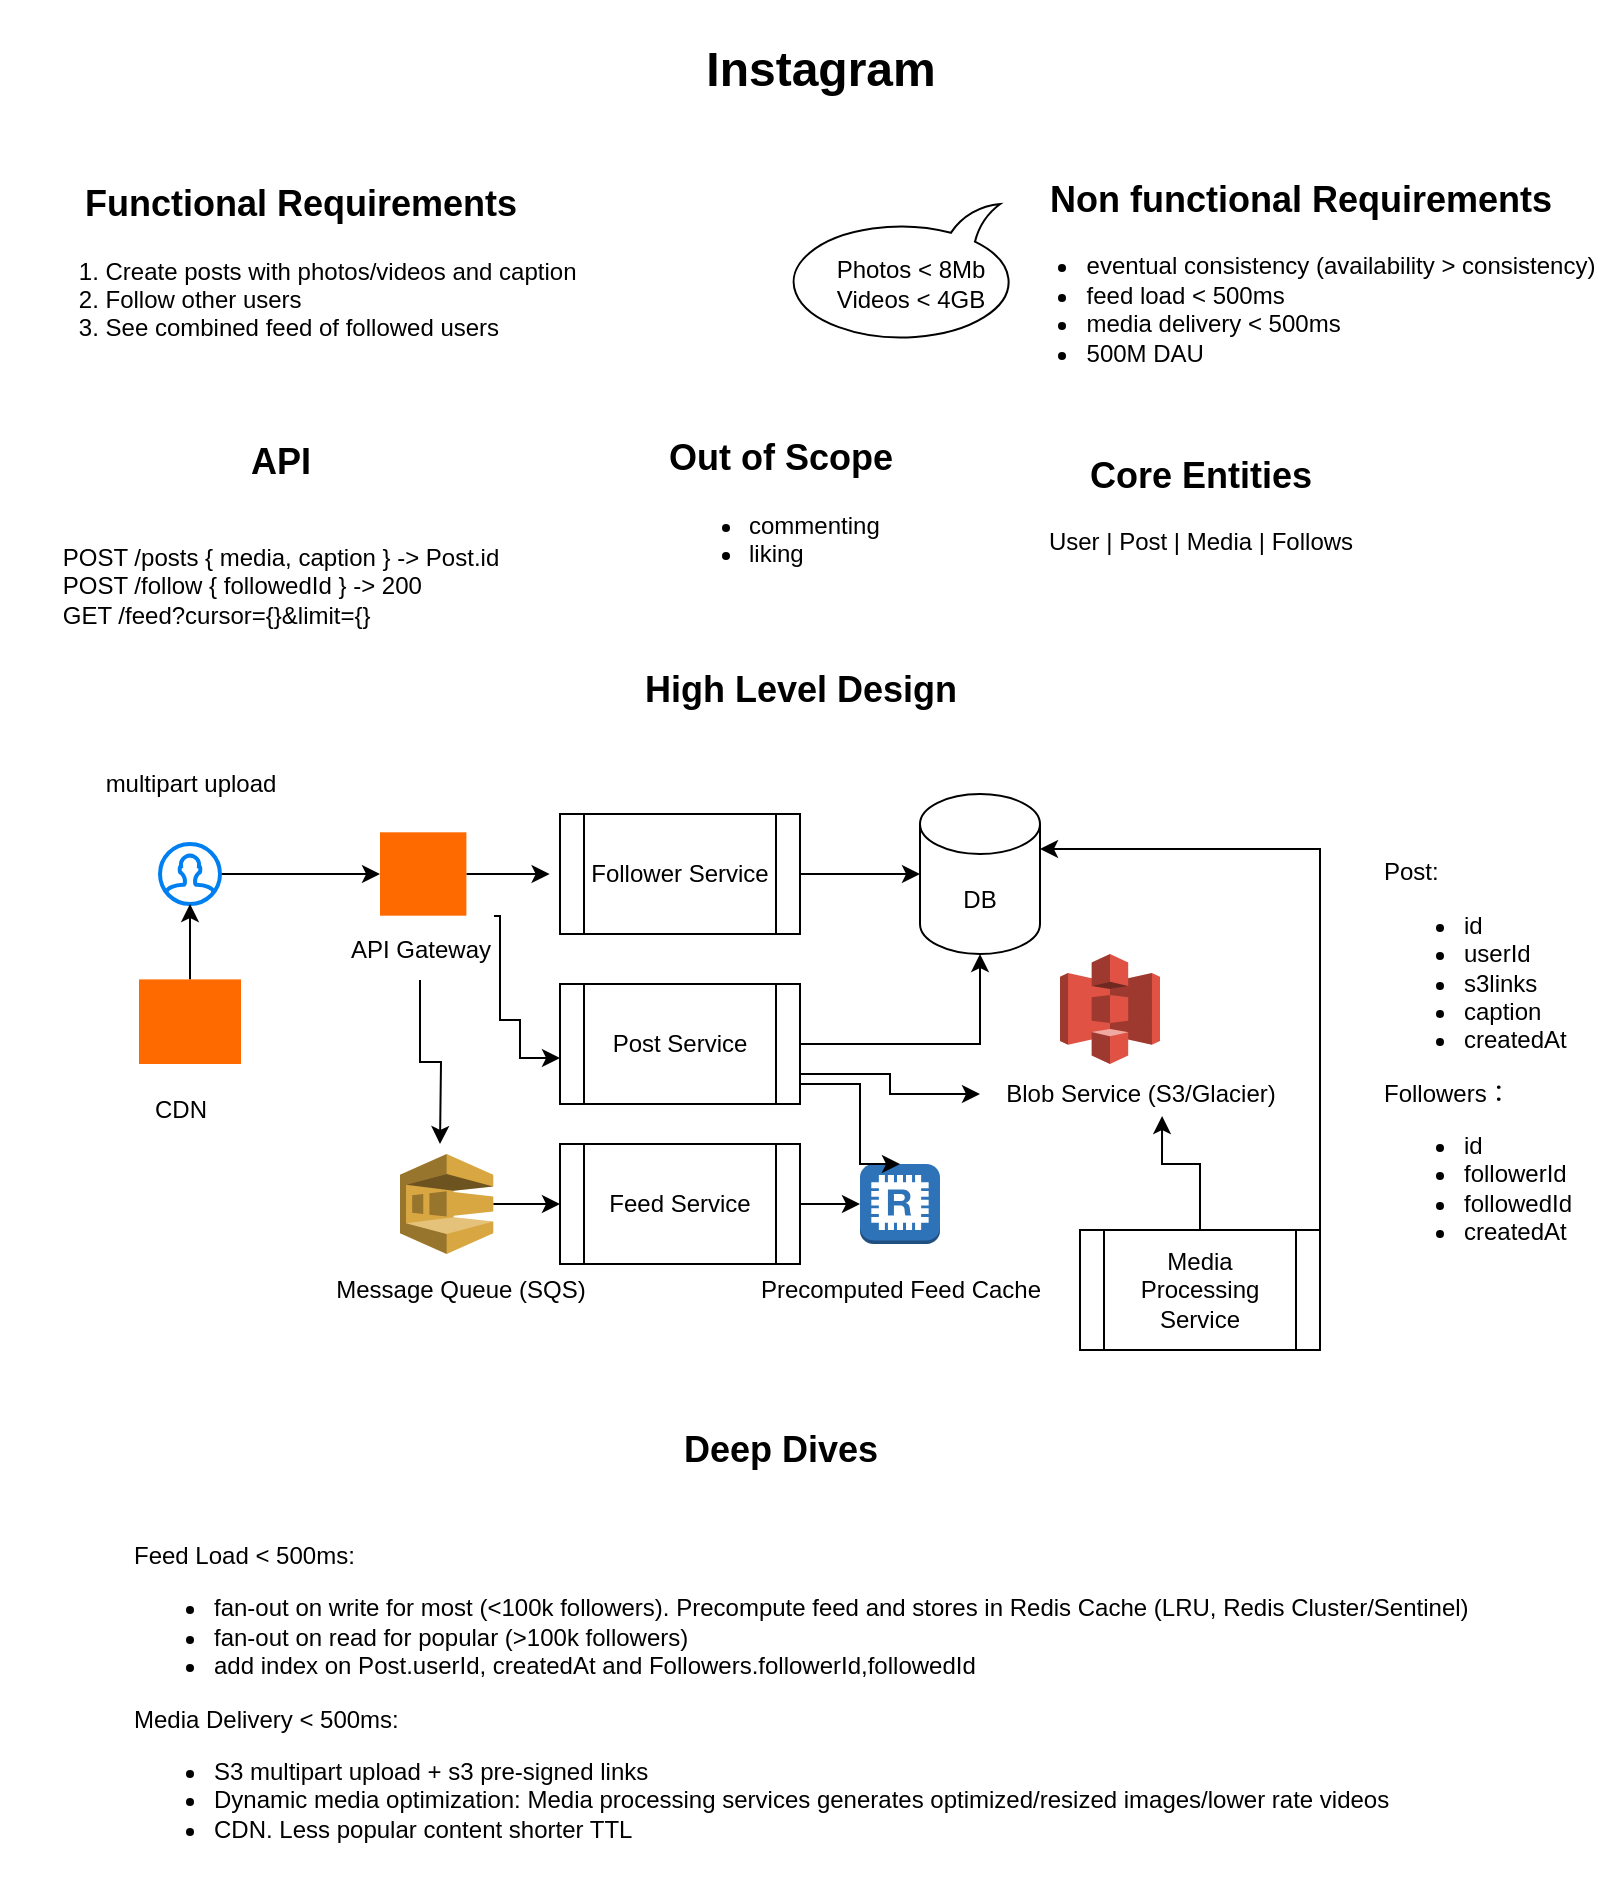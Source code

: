 <mxfile version="27.0.3">
  <diagram name="Page-1" id="vdNY1qTGFPdmF7neDUim">
    <mxGraphModel dx="1205" dy="1884" grid="1" gridSize="10" guides="1" tooltips="1" connect="1" arrows="1" fold="1" page="1" pageScale="1" pageWidth="850" pageHeight="1100" math="0" shadow="0">
      <root>
        <mxCell id="0" />
        <mxCell id="1" parent="0" />
        <mxCell id="jyxcvMULES4GOVXY8YTx-1" value="&lt;h1&gt;Instagram&lt;/h1&gt;" style="text;html=1;align=center;verticalAlign=middle;resizable=0;points=[];autosize=1;strokeColor=none;fillColor=none;" vertex="1" parent="1">
          <mxGeometry x="360" y="-2" width="140" height="70" as="geometry" />
        </mxCell>
        <mxCell id="jyxcvMULES4GOVXY8YTx-2" value="&lt;h2&gt;Functional Requirements&lt;/h2&gt;&lt;div&gt;&lt;ol&gt;&lt;li style=&quot;text-align: left;&quot;&gt;Create posts with photos/videos and caption&lt;/li&gt;&lt;li style=&quot;text-align: left;&quot;&gt;Follow other users&lt;/li&gt;&lt;li style=&quot;text-align: left;&quot;&gt;See combined feed of followed users&lt;/li&gt;&lt;/ol&gt;&lt;/div&gt;" style="text;html=1;align=center;verticalAlign=middle;resizable=0;points=[];autosize=1;strokeColor=none;fillColor=none;" vertex="1" parent="1">
          <mxGeometry x="20" y="68" width="300" height="120" as="geometry" />
        </mxCell>
        <mxCell id="jyxcvMULES4GOVXY8YTx-3" value="&lt;h2&gt;Out of Scope&lt;/h2&gt;&lt;div&gt;&lt;ul&gt;&lt;li style=&quot;text-align: left;&quot;&gt;commenting&lt;/li&gt;&lt;li style=&quot;text-align: left;&quot;&gt;liking&lt;/li&gt;&lt;/ul&gt;&lt;/div&gt;" style="text;html=1;align=center;verticalAlign=middle;resizable=0;points=[];autosize=1;strokeColor=none;fillColor=none;" vertex="1" parent="1">
          <mxGeometry x="340" y="193" width="140" height="110" as="geometry" />
        </mxCell>
        <mxCell id="jyxcvMULES4GOVXY8YTx-4" value="&lt;h2&gt;Non functional Requirements&lt;/h2&gt;&lt;div&gt;&lt;ul&gt;&lt;li style=&quot;text-align: left;&quot;&gt;eventual consistency (availability &amp;gt; consistency)&lt;/li&gt;&lt;li style=&quot;text-align: left;&quot;&gt;feed load &amp;lt; 500ms&lt;/li&gt;&lt;li style=&quot;text-align: left;&quot;&gt;media delivery &amp;lt; 500ms&lt;/li&gt;&lt;li style=&quot;text-align: left;&quot;&gt;500M DAU&lt;/li&gt;&lt;/ul&gt;&lt;/div&gt;" style="text;html=1;align=center;verticalAlign=middle;resizable=0;points=[];autosize=1;strokeColor=none;fillColor=none;" vertex="1" parent="1">
          <mxGeometry x="510" y="68" width="320" height="130" as="geometry" />
        </mxCell>
        <mxCell id="jyxcvMULES4GOVXY8YTx-5" value="&lt;h2&gt;Core Entities&lt;/h2&gt;&lt;div&gt;User | Post | Media | Follows&lt;/div&gt;" style="text;html=1;align=center;verticalAlign=middle;resizable=0;points=[];autosize=1;strokeColor=none;fillColor=none;flipV=1;" vertex="1" parent="1">
          <mxGeometry x="530" y="203" width="180" height="80" as="geometry" />
        </mxCell>
        <mxCell id="jyxcvMULES4GOVXY8YTx-6" value="&lt;h2&gt;API&lt;/h2&gt;&lt;div style=&quot;text-align: left;&quot;&gt;&lt;br&gt;&lt;/div&gt;&lt;div style=&quot;text-align: left;&quot;&gt;POST /posts { media, caption } -&amp;gt; Post.id&lt;/div&gt;&lt;div style=&quot;text-align: left;&quot;&gt;POST /follow { followedId } -&amp;gt; 200&lt;/div&gt;&lt;div style=&quot;text-align: left;&quot;&gt;GET /feed?cursor={}&amp;amp;limit={}&lt;/div&gt;" style="text;html=1;align=center;verticalAlign=middle;resizable=0;points=[];autosize=1;strokeColor=none;fillColor=none;" vertex="1" parent="1">
          <mxGeometry x="40" y="198" width="240" height="120" as="geometry" />
        </mxCell>
        <mxCell id="jyxcvMULES4GOVXY8YTx-9" value="" style="whiteSpace=wrap;html=1;shape=mxgraph.basic.oval_callout;direction=west;" vertex="1" parent="1">
          <mxGeometry x="410" y="100" width="120" height="70" as="geometry" />
        </mxCell>
        <mxCell id="jyxcvMULES4GOVXY8YTx-7" value="Photos &amp;lt; 8Mb&lt;div&gt;Videos &amp;lt; 4GB&lt;/div&gt;" style="text;html=1;align=center;verticalAlign=middle;resizable=0;points=[];autosize=1;strokeColor=none;fillColor=none;flipV=0;flipH=0;" vertex="1" parent="1">
          <mxGeometry x="425" y="120" width="100" height="40" as="geometry" />
        </mxCell>
        <mxCell id="jyxcvMULES4GOVXY8YTx-10" value="&lt;h2&gt;High Level Design&lt;/h2&gt;" style="text;html=1;align=center;verticalAlign=middle;resizable=0;points=[];autosize=1;strokeColor=none;fillColor=none;" vertex="1" parent="1">
          <mxGeometry x="330" y="313" width="180" height="60" as="geometry" />
        </mxCell>
        <mxCell id="jyxcvMULES4GOVXY8YTx-15" value="" style="edgeStyle=orthogonalEdgeStyle;rounded=0;orthogonalLoop=1;jettySize=auto;html=1;" edge="1" parent="1" source="jyxcvMULES4GOVXY8YTx-11" target="jyxcvMULES4GOVXY8YTx-12">
          <mxGeometry relative="1" as="geometry" />
        </mxCell>
        <mxCell id="jyxcvMULES4GOVXY8YTx-11" value="" style="html=1;verticalLabelPosition=bottom;align=center;labelBackgroundColor=#ffffff;verticalAlign=top;strokeWidth=2;strokeColor=#0080F0;shadow=0;dashed=0;shape=mxgraph.ios7.icons.user;" vertex="1" parent="1">
          <mxGeometry x="100" y="420" width="30" height="30" as="geometry" />
        </mxCell>
        <mxCell id="jyxcvMULES4GOVXY8YTx-18" value="" style="edgeStyle=orthogonalEdgeStyle;rounded=0;orthogonalLoop=1;jettySize=auto;html=1;" edge="1" parent="1" source="jyxcvMULES4GOVXY8YTx-12">
          <mxGeometry relative="1" as="geometry">
            <mxPoint x="294.8" y="435" as="targetPoint" />
          </mxGeometry>
        </mxCell>
        <mxCell id="jyxcvMULES4GOVXY8YTx-12" value="" style="points=[];aspect=fixed;html=1;align=center;shadow=0;dashed=0;fillColor=#FF6A00;strokeColor=none;shape=mxgraph.alibaba_cloud.apigateway;" vertex="1" parent="1">
          <mxGeometry x="210" y="414.15" width="43.2" height="41.7" as="geometry" />
        </mxCell>
        <mxCell id="jyxcvMULES4GOVXY8YTx-32" style="edgeStyle=orthogonalEdgeStyle;rounded=0;orthogonalLoop=1;jettySize=auto;html=1;" edge="1" parent="1" source="jyxcvMULES4GOVXY8YTx-16">
          <mxGeometry relative="1" as="geometry">
            <mxPoint x="240" y="570" as="targetPoint" />
          </mxGeometry>
        </mxCell>
        <mxCell id="jyxcvMULES4GOVXY8YTx-16" value="API Gateway" style="text;html=1;align=center;verticalAlign=middle;resizable=0;points=[];autosize=1;strokeColor=none;fillColor=none;" vertex="1" parent="1">
          <mxGeometry x="185" y="458" width="90" height="30" as="geometry" />
        </mxCell>
        <mxCell id="jyxcvMULES4GOVXY8YTx-21" value="" style="edgeStyle=orthogonalEdgeStyle;rounded=0;orthogonalLoop=1;jettySize=auto;html=1;" edge="1" parent="1" source="jyxcvMULES4GOVXY8YTx-19" target="jyxcvMULES4GOVXY8YTx-20">
          <mxGeometry relative="1" as="geometry" />
        </mxCell>
        <mxCell id="jyxcvMULES4GOVXY8YTx-19" value="Follower Service" style="shape=process;whiteSpace=wrap;html=1;backgroundOutline=1;" vertex="1" parent="1">
          <mxGeometry x="300" y="405" width="120" height="60" as="geometry" />
        </mxCell>
        <mxCell id="jyxcvMULES4GOVXY8YTx-20" value="DB" style="shape=cylinder3;whiteSpace=wrap;html=1;boundedLbl=1;backgroundOutline=1;size=15;" vertex="1" parent="1">
          <mxGeometry x="480" y="395" width="60" height="80" as="geometry" />
        </mxCell>
        <mxCell id="jyxcvMULES4GOVXY8YTx-27" style="edgeStyle=orthogonalEdgeStyle;rounded=0;orthogonalLoop=1;jettySize=auto;html=1;exitX=1;exitY=0.75;exitDx=0;exitDy=0;" edge="1" parent="1" source="jyxcvMULES4GOVXY8YTx-22" target="jyxcvMULES4GOVXY8YTx-26">
          <mxGeometry relative="1" as="geometry" />
        </mxCell>
        <mxCell id="jyxcvMULES4GOVXY8YTx-22" value="Post Service" style="shape=process;whiteSpace=wrap;html=1;backgroundOutline=1;" vertex="1" parent="1">
          <mxGeometry x="300" y="490" width="120" height="60" as="geometry" />
        </mxCell>
        <mxCell id="jyxcvMULES4GOVXY8YTx-24" style="edgeStyle=orthogonalEdgeStyle;rounded=0;orthogonalLoop=1;jettySize=auto;html=1;entryX=0.5;entryY=1;entryDx=0;entryDy=0;entryPerimeter=0;" edge="1" parent="1" source="jyxcvMULES4GOVXY8YTx-22" target="jyxcvMULES4GOVXY8YTx-20">
          <mxGeometry relative="1" as="geometry" />
        </mxCell>
        <mxCell id="jyxcvMULES4GOVXY8YTx-25" value="" style="outlineConnect=0;dashed=0;verticalLabelPosition=bottom;verticalAlign=top;align=center;html=1;shape=mxgraph.aws3.s3;fillColor=#E05243;gradientColor=none;" vertex="1" parent="1">
          <mxGeometry x="550" y="475" width="50" height="55" as="geometry" />
        </mxCell>
        <mxCell id="jyxcvMULES4GOVXY8YTx-26" value="Blob Service (S3/Glacier)" style="text;html=1;align=center;verticalAlign=middle;resizable=0;points=[];autosize=1;strokeColor=none;fillColor=none;" vertex="1" parent="1">
          <mxGeometry x="510" y="530" width="160" height="30" as="geometry" />
        </mxCell>
        <mxCell id="jyxcvMULES4GOVXY8YTx-37" value="" style="edgeStyle=orthogonalEdgeStyle;rounded=0;orthogonalLoop=1;jettySize=auto;html=1;" edge="1" parent="1" source="jyxcvMULES4GOVXY8YTx-28" target="jyxcvMULES4GOVXY8YTx-35">
          <mxGeometry relative="1" as="geometry" />
        </mxCell>
        <mxCell id="jyxcvMULES4GOVXY8YTx-28" value="Feed Service" style="shape=process;whiteSpace=wrap;html=1;backgroundOutline=1;" vertex="1" parent="1">
          <mxGeometry x="300" y="570" width="120" height="60" as="geometry" />
        </mxCell>
        <mxCell id="jyxcvMULES4GOVXY8YTx-31" value="" style="edgeStyle=orthogonalEdgeStyle;rounded=0;orthogonalLoop=1;jettySize=auto;html=1;" edge="1" parent="1" source="jyxcvMULES4GOVXY8YTx-29" target="jyxcvMULES4GOVXY8YTx-28">
          <mxGeometry relative="1" as="geometry" />
        </mxCell>
        <mxCell id="jyxcvMULES4GOVXY8YTx-29" value="" style="outlineConnect=0;dashed=0;verticalLabelPosition=bottom;verticalAlign=top;align=center;html=1;shape=mxgraph.aws3.sqs;fillColor=#D9A741;gradientColor=none;" vertex="1" parent="1">
          <mxGeometry x="220" y="575" width="46.65" height="50" as="geometry" />
        </mxCell>
        <mxCell id="jyxcvMULES4GOVXY8YTx-30" value="Message Queue (SQS)" style="text;html=1;align=center;verticalAlign=middle;resizable=0;points=[];autosize=1;strokeColor=none;fillColor=none;" vertex="1" parent="1">
          <mxGeometry x="175" y="628" width="150" height="30" as="geometry" />
        </mxCell>
        <mxCell id="jyxcvMULES4GOVXY8YTx-34" style="edgeStyle=orthogonalEdgeStyle;rounded=0;orthogonalLoop=1;jettySize=auto;html=1;entryX=0;entryY=0.617;entryDx=0;entryDy=0;entryPerimeter=0;exitX=0.911;exitY=-0.067;exitDx=0;exitDy=0;exitPerimeter=0;" edge="1" parent="1" source="jyxcvMULES4GOVXY8YTx-16" target="jyxcvMULES4GOVXY8YTx-22">
          <mxGeometry relative="1" as="geometry">
            <Array as="points">
              <mxPoint x="270" y="456" />
              <mxPoint x="270" y="508" />
              <mxPoint x="280" y="508" />
              <mxPoint x="280" y="527" />
            </Array>
          </mxGeometry>
        </mxCell>
        <mxCell id="jyxcvMULES4GOVXY8YTx-35" value="" style="outlineConnect=0;dashed=0;verticalLabelPosition=bottom;verticalAlign=top;align=center;html=1;shape=mxgraph.aws3.redis;fillColor=#2E73B8;gradientColor=none;" vertex="1" parent="1">
          <mxGeometry x="450" y="580" width="40" height="40" as="geometry" />
        </mxCell>
        <mxCell id="jyxcvMULES4GOVXY8YTx-36" value="Precomputed Feed Cache" style="text;html=1;align=center;verticalAlign=middle;resizable=0;points=[];autosize=1;strokeColor=none;fillColor=none;" vertex="1" parent="1">
          <mxGeometry x="390" y="628" width="160" height="30" as="geometry" />
        </mxCell>
        <mxCell id="jyxcvMULES4GOVXY8YTx-38" style="edgeStyle=orthogonalEdgeStyle;rounded=0;orthogonalLoop=1;jettySize=auto;html=1;entryX=0.5;entryY=0;entryDx=0;entryDy=0;entryPerimeter=0;" edge="1" parent="1" source="jyxcvMULES4GOVXY8YTx-22" target="jyxcvMULES4GOVXY8YTx-35">
          <mxGeometry relative="1" as="geometry">
            <Array as="points">
              <mxPoint x="450" y="540" />
              <mxPoint x="450" y="580" />
            </Array>
          </mxGeometry>
        </mxCell>
        <mxCell id="jyxcvMULES4GOVXY8YTx-40" style="edgeStyle=orthogonalEdgeStyle;rounded=0;orthogonalLoop=1;jettySize=auto;html=1;entryX=1;entryY=0;entryDx=0;entryDy=27.5;entryPerimeter=0;" edge="1" parent="1" source="jyxcvMULES4GOVXY8YTx-39" target="jyxcvMULES4GOVXY8YTx-20">
          <mxGeometry relative="1" as="geometry">
            <mxPoint x="720" y="410" as="targetPoint" />
            <Array as="points">
              <mxPoint x="680" y="423" />
            </Array>
          </mxGeometry>
        </mxCell>
        <mxCell id="jyxcvMULES4GOVXY8YTx-41" value="" style="edgeStyle=orthogonalEdgeStyle;rounded=0;orthogonalLoop=1;jettySize=auto;html=1;entryX=0.569;entryY=0.867;entryDx=0;entryDy=0;entryPerimeter=0;" edge="1" parent="1" source="jyxcvMULES4GOVXY8YTx-39" target="jyxcvMULES4GOVXY8YTx-26">
          <mxGeometry relative="1" as="geometry">
            <Array as="points">
              <mxPoint x="620" y="580" />
              <mxPoint x="601" y="580" />
            </Array>
          </mxGeometry>
        </mxCell>
        <mxCell id="jyxcvMULES4GOVXY8YTx-39" value="Media Processing Service" style="shape=process;whiteSpace=wrap;html=1;backgroundOutline=1;" vertex="1" parent="1">
          <mxGeometry x="560" y="613" width="120" height="60" as="geometry" />
        </mxCell>
        <mxCell id="jyxcvMULES4GOVXY8YTx-45" value="" style="edgeStyle=orthogonalEdgeStyle;rounded=0;orthogonalLoop=1;jettySize=auto;html=1;" edge="1" parent="1" source="jyxcvMULES4GOVXY8YTx-42" target="jyxcvMULES4GOVXY8YTx-11">
          <mxGeometry relative="1" as="geometry" />
        </mxCell>
        <mxCell id="jyxcvMULES4GOVXY8YTx-42" value="" style="points=[];aspect=fixed;html=1;align=center;shadow=0;dashed=0;fillColor=#FF6A00;strokeColor=none;shape=mxgraph.alibaba_cloud.cdn_content_distribution_network;" vertex="1" parent="1">
          <mxGeometry x="89.5" y="487.7" width="51" height="42.3" as="geometry" />
        </mxCell>
        <mxCell id="jyxcvMULES4GOVXY8YTx-43" value="CDN" style="text;html=1;align=center;verticalAlign=middle;resizable=0;points=[];autosize=1;strokeColor=none;fillColor=none;" vertex="1" parent="1">
          <mxGeometry x="85" y="538" width="50" height="30" as="geometry" />
        </mxCell>
        <mxCell id="jyxcvMULES4GOVXY8YTx-46" value="multipart upload" style="text;html=1;align=center;verticalAlign=middle;resizable=0;points=[];autosize=1;strokeColor=none;fillColor=none;" vertex="1" parent="1">
          <mxGeometry x="60" y="375" width="110" height="30" as="geometry" />
        </mxCell>
        <mxCell id="jyxcvMULES4GOVXY8YTx-47" value="&lt;h2&gt;Deep Dives&lt;/h2&gt;" style="text;html=1;align=center;verticalAlign=middle;resizable=0;points=[];autosize=1;strokeColor=none;fillColor=none;" vertex="1" parent="1">
          <mxGeometry x="350" y="693" width="120" height="60" as="geometry" />
        </mxCell>
        <mxCell id="jyxcvMULES4GOVXY8YTx-48" value="Feed Load &amp;lt; 500ms:&lt;div&gt;&lt;ul&gt;&lt;li&gt;fan-out on write for most (&amp;lt;100k followers). Precompute feed and stores in Redis Cache (LRU, Redis Cluster/Sentinel)&lt;/li&gt;&lt;li&gt;fan-out on read for popular (&amp;gt;100k followers)&lt;/li&gt;&lt;li&gt;add index on Post.userId, createdAt and Followers.followerId,followedId&lt;/li&gt;&lt;/ul&gt;Media Delivery &amp;lt; 500ms:&lt;/div&gt;&lt;div style=&quot;&quot;&gt;&lt;ul&gt;&lt;li&gt;S3 multipart upload + s3 pre-signed links&lt;/li&gt;&lt;li&gt;Dynamic media optimization: Media processing services generates optimized/resized images/lower rate videos&lt;/li&gt;&lt;li&gt;CDN. Less popular content shorter TTL&amp;nbsp;&lt;/li&gt;&lt;/ul&gt;&lt;/div&gt;" style="text;html=1;align=left;verticalAlign=middle;resizable=0;points=[];autosize=1;strokeColor=none;fillColor=none;" vertex="1" parent="1">
          <mxGeometry x="85" y="760" width="690" height="180" as="geometry" />
        </mxCell>
        <mxCell id="jyxcvMULES4GOVXY8YTx-49" value="&lt;div style=&quot;&quot;&gt;&lt;span style=&quot;background-color: transparent; color: light-dark(rgb(0, 0, 0), rgb(255, 255, 255));&quot;&gt;Post:&amp;nbsp;&lt;/span&gt;&lt;/div&gt;&lt;div&gt;&lt;ul&gt;&lt;li&gt;id&lt;/li&gt;&lt;li&gt;userId&lt;/li&gt;&lt;li&gt;s3links&lt;/li&gt;&lt;li&gt;caption&lt;/li&gt;&lt;li&gt;createdAt&lt;/li&gt;&lt;/ul&gt;&lt;div&gt;Followers：&lt;/div&gt;&lt;/div&gt;&lt;div&gt;&lt;ul&gt;&lt;li&gt;id&lt;/li&gt;&lt;li&gt;followerId&lt;/li&gt;&lt;li&gt;followedId&lt;/li&gt;&lt;li&gt;createdAt&lt;/li&gt;&lt;/ul&gt;&lt;/div&gt;" style="text;html=1;align=left;verticalAlign=middle;resizable=0;points=[];autosize=1;strokeColor=none;fillColor=none;" vertex="1" parent="1">
          <mxGeometry x="710" y="420" width="120" height="220" as="geometry" />
        </mxCell>
      </root>
    </mxGraphModel>
  </diagram>
</mxfile>

